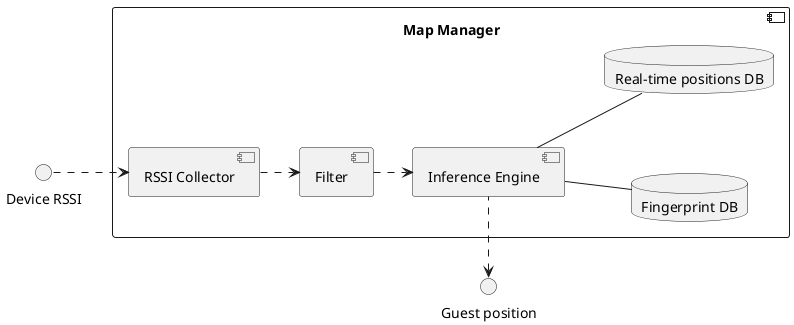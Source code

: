 @startuml map-manager
left to right direction
skinparam nodesep 80
skinparam ranksep 40

component "Map Manager" {
    component "RSSI Collector" as rssi
    component "Filter" as filter
    component "Inference Engine" as inference
    database "Fingerprint DB" as fingerprint
    database "Real-time positions DB" as history
}

interface "Device RSSI" as device_rssi
interface "Guest position" as endpoint

device_rssi ..> rssi
rssi ..> filter
filter ..> inference
inference -- fingerprint
inference -- history
inference .left.> endpoint

@enduml